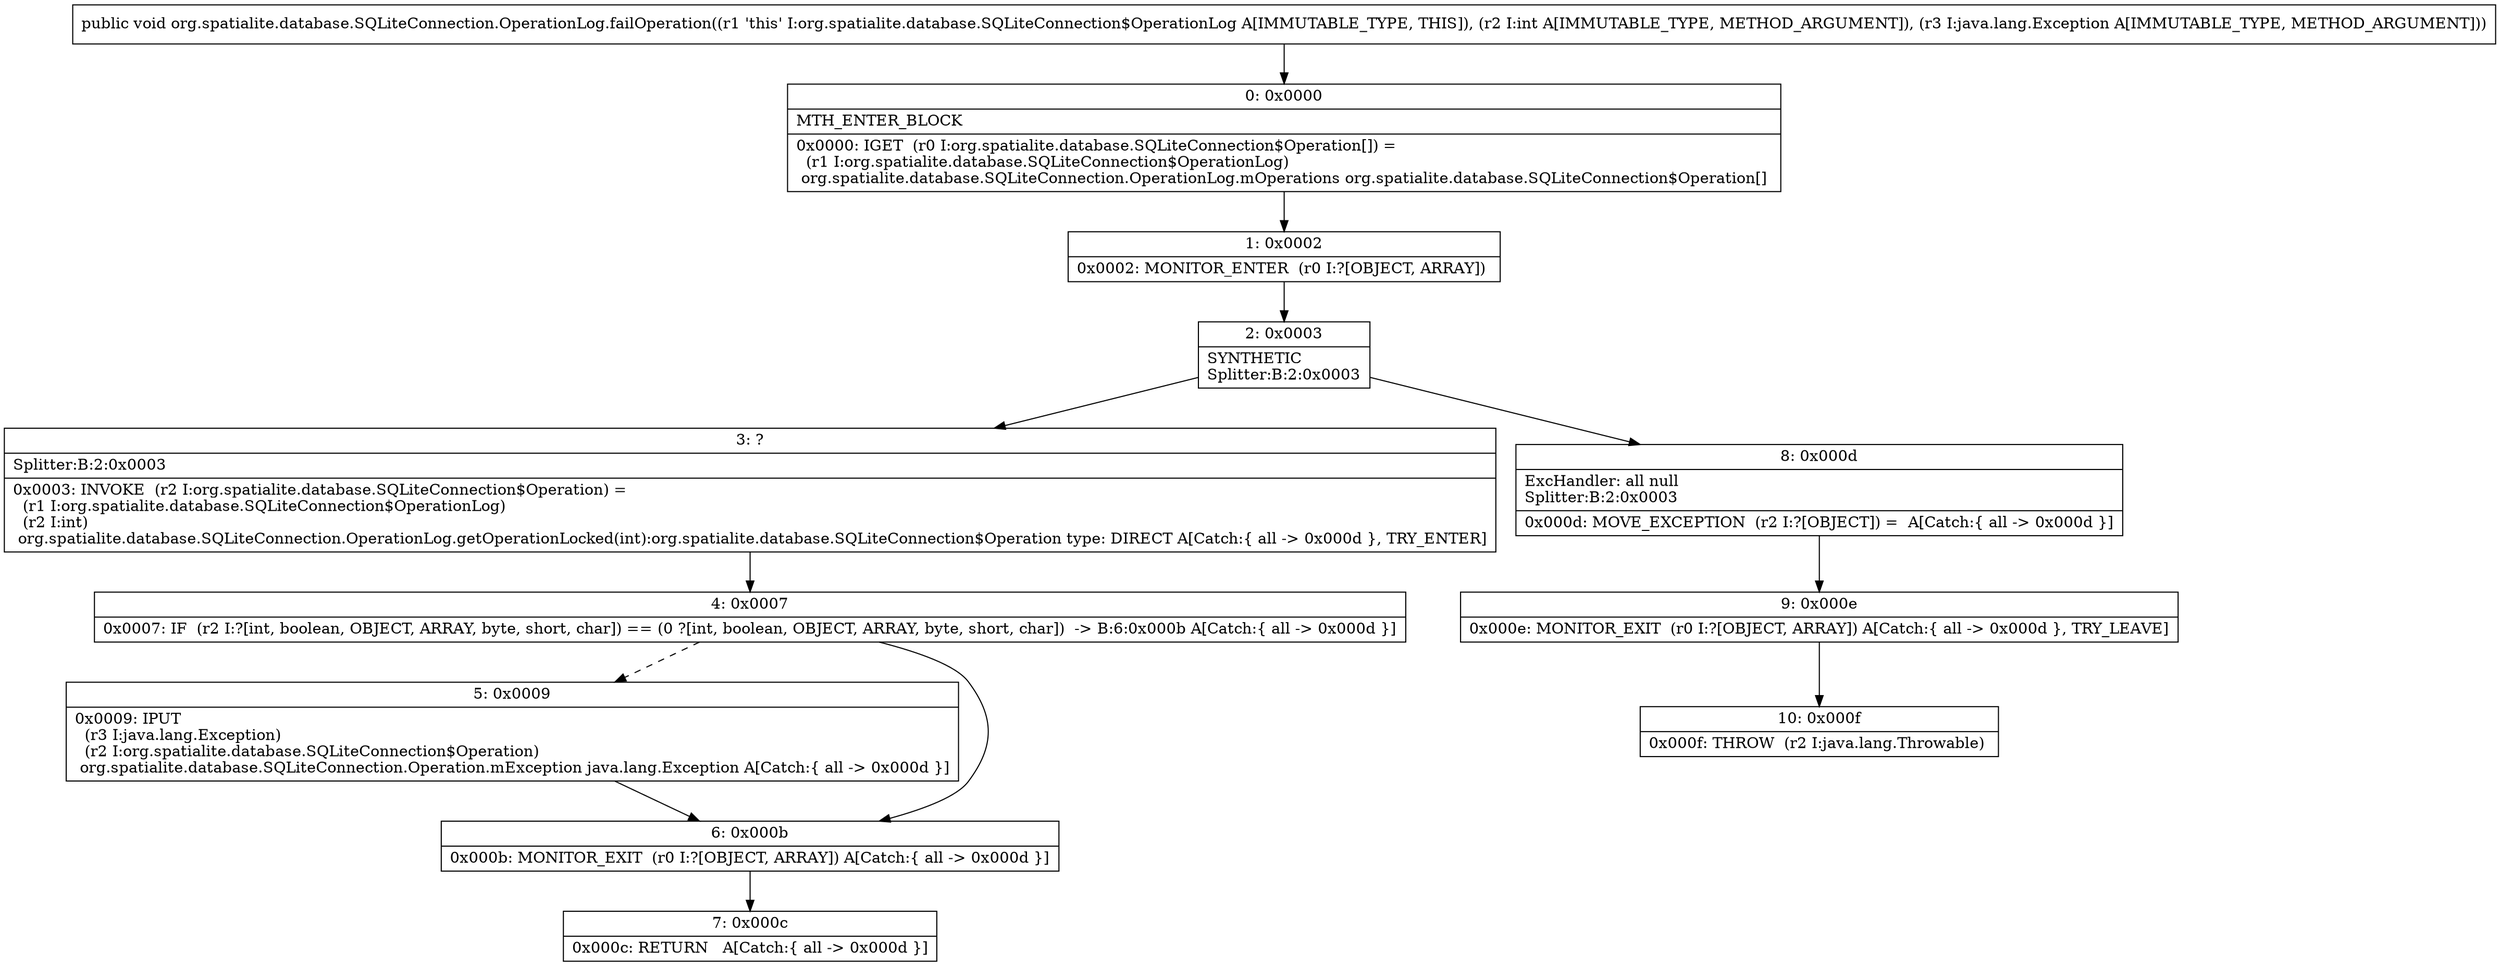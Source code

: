digraph "CFG fororg.spatialite.database.SQLiteConnection.OperationLog.failOperation(ILjava\/lang\/Exception;)V" {
Node_0 [shape=record,label="{0\:\ 0x0000|MTH_ENTER_BLOCK\l|0x0000: IGET  (r0 I:org.spatialite.database.SQLiteConnection$Operation[]) = \l  (r1 I:org.spatialite.database.SQLiteConnection$OperationLog)\l org.spatialite.database.SQLiteConnection.OperationLog.mOperations org.spatialite.database.SQLiteConnection$Operation[] \l}"];
Node_1 [shape=record,label="{1\:\ 0x0002|0x0002: MONITOR_ENTER  (r0 I:?[OBJECT, ARRAY]) \l}"];
Node_2 [shape=record,label="{2\:\ 0x0003|SYNTHETIC\lSplitter:B:2:0x0003\l}"];
Node_3 [shape=record,label="{3\:\ ?|Splitter:B:2:0x0003\l|0x0003: INVOKE  (r2 I:org.spatialite.database.SQLiteConnection$Operation) = \l  (r1 I:org.spatialite.database.SQLiteConnection$OperationLog)\l  (r2 I:int)\l org.spatialite.database.SQLiteConnection.OperationLog.getOperationLocked(int):org.spatialite.database.SQLiteConnection$Operation type: DIRECT A[Catch:\{ all \-\> 0x000d \}, TRY_ENTER]\l}"];
Node_4 [shape=record,label="{4\:\ 0x0007|0x0007: IF  (r2 I:?[int, boolean, OBJECT, ARRAY, byte, short, char]) == (0 ?[int, boolean, OBJECT, ARRAY, byte, short, char])  \-\> B:6:0x000b A[Catch:\{ all \-\> 0x000d \}]\l}"];
Node_5 [shape=record,label="{5\:\ 0x0009|0x0009: IPUT  \l  (r3 I:java.lang.Exception)\l  (r2 I:org.spatialite.database.SQLiteConnection$Operation)\l org.spatialite.database.SQLiteConnection.Operation.mException java.lang.Exception A[Catch:\{ all \-\> 0x000d \}]\l}"];
Node_6 [shape=record,label="{6\:\ 0x000b|0x000b: MONITOR_EXIT  (r0 I:?[OBJECT, ARRAY]) A[Catch:\{ all \-\> 0x000d \}]\l}"];
Node_7 [shape=record,label="{7\:\ 0x000c|0x000c: RETURN   A[Catch:\{ all \-\> 0x000d \}]\l}"];
Node_8 [shape=record,label="{8\:\ 0x000d|ExcHandler: all null\lSplitter:B:2:0x0003\l|0x000d: MOVE_EXCEPTION  (r2 I:?[OBJECT]) =  A[Catch:\{ all \-\> 0x000d \}]\l}"];
Node_9 [shape=record,label="{9\:\ 0x000e|0x000e: MONITOR_EXIT  (r0 I:?[OBJECT, ARRAY]) A[Catch:\{ all \-\> 0x000d \}, TRY_LEAVE]\l}"];
Node_10 [shape=record,label="{10\:\ 0x000f|0x000f: THROW  (r2 I:java.lang.Throwable) \l}"];
MethodNode[shape=record,label="{public void org.spatialite.database.SQLiteConnection.OperationLog.failOperation((r1 'this' I:org.spatialite.database.SQLiteConnection$OperationLog A[IMMUTABLE_TYPE, THIS]), (r2 I:int A[IMMUTABLE_TYPE, METHOD_ARGUMENT]), (r3 I:java.lang.Exception A[IMMUTABLE_TYPE, METHOD_ARGUMENT])) }"];
MethodNode -> Node_0;
Node_0 -> Node_1;
Node_1 -> Node_2;
Node_2 -> Node_3;
Node_2 -> Node_8;
Node_3 -> Node_4;
Node_4 -> Node_5[style=dashed];
Node_4 -> Node_6;
Node_5 -> Node_6;
Node_6 -> Node_7;
Node_8 -> Node_9;
Node_9 -> Node_10;
}

